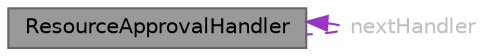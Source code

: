 digraph "ResourceApprovalHandler"
{
 // LATEX_PDF_SIZE
  bgcolor="transparent";
  edge [fontname=Helvetica,fontsize=10,labelfontname=Helvetica,labelfontsize=10];
  node [fontname=Helvetica,fontsize=10,shape=box,height=0.2,width=0.4];
  Node1 [id="Node000001",label="ResourceApprovalHandler",height=0.2,width=0.4,color="gray40", fillcolor="grey60", style="filled", fontcolor="black",tooltip="Base class for handling resource approval requests."];
  Node1 -> Node1 [id="edge1_Node000001_Node000001",dir="back",color="darkorchid3",style="dashed",tooltip=" ",label=" nextHandler",fontcolor="grey" ];
}

